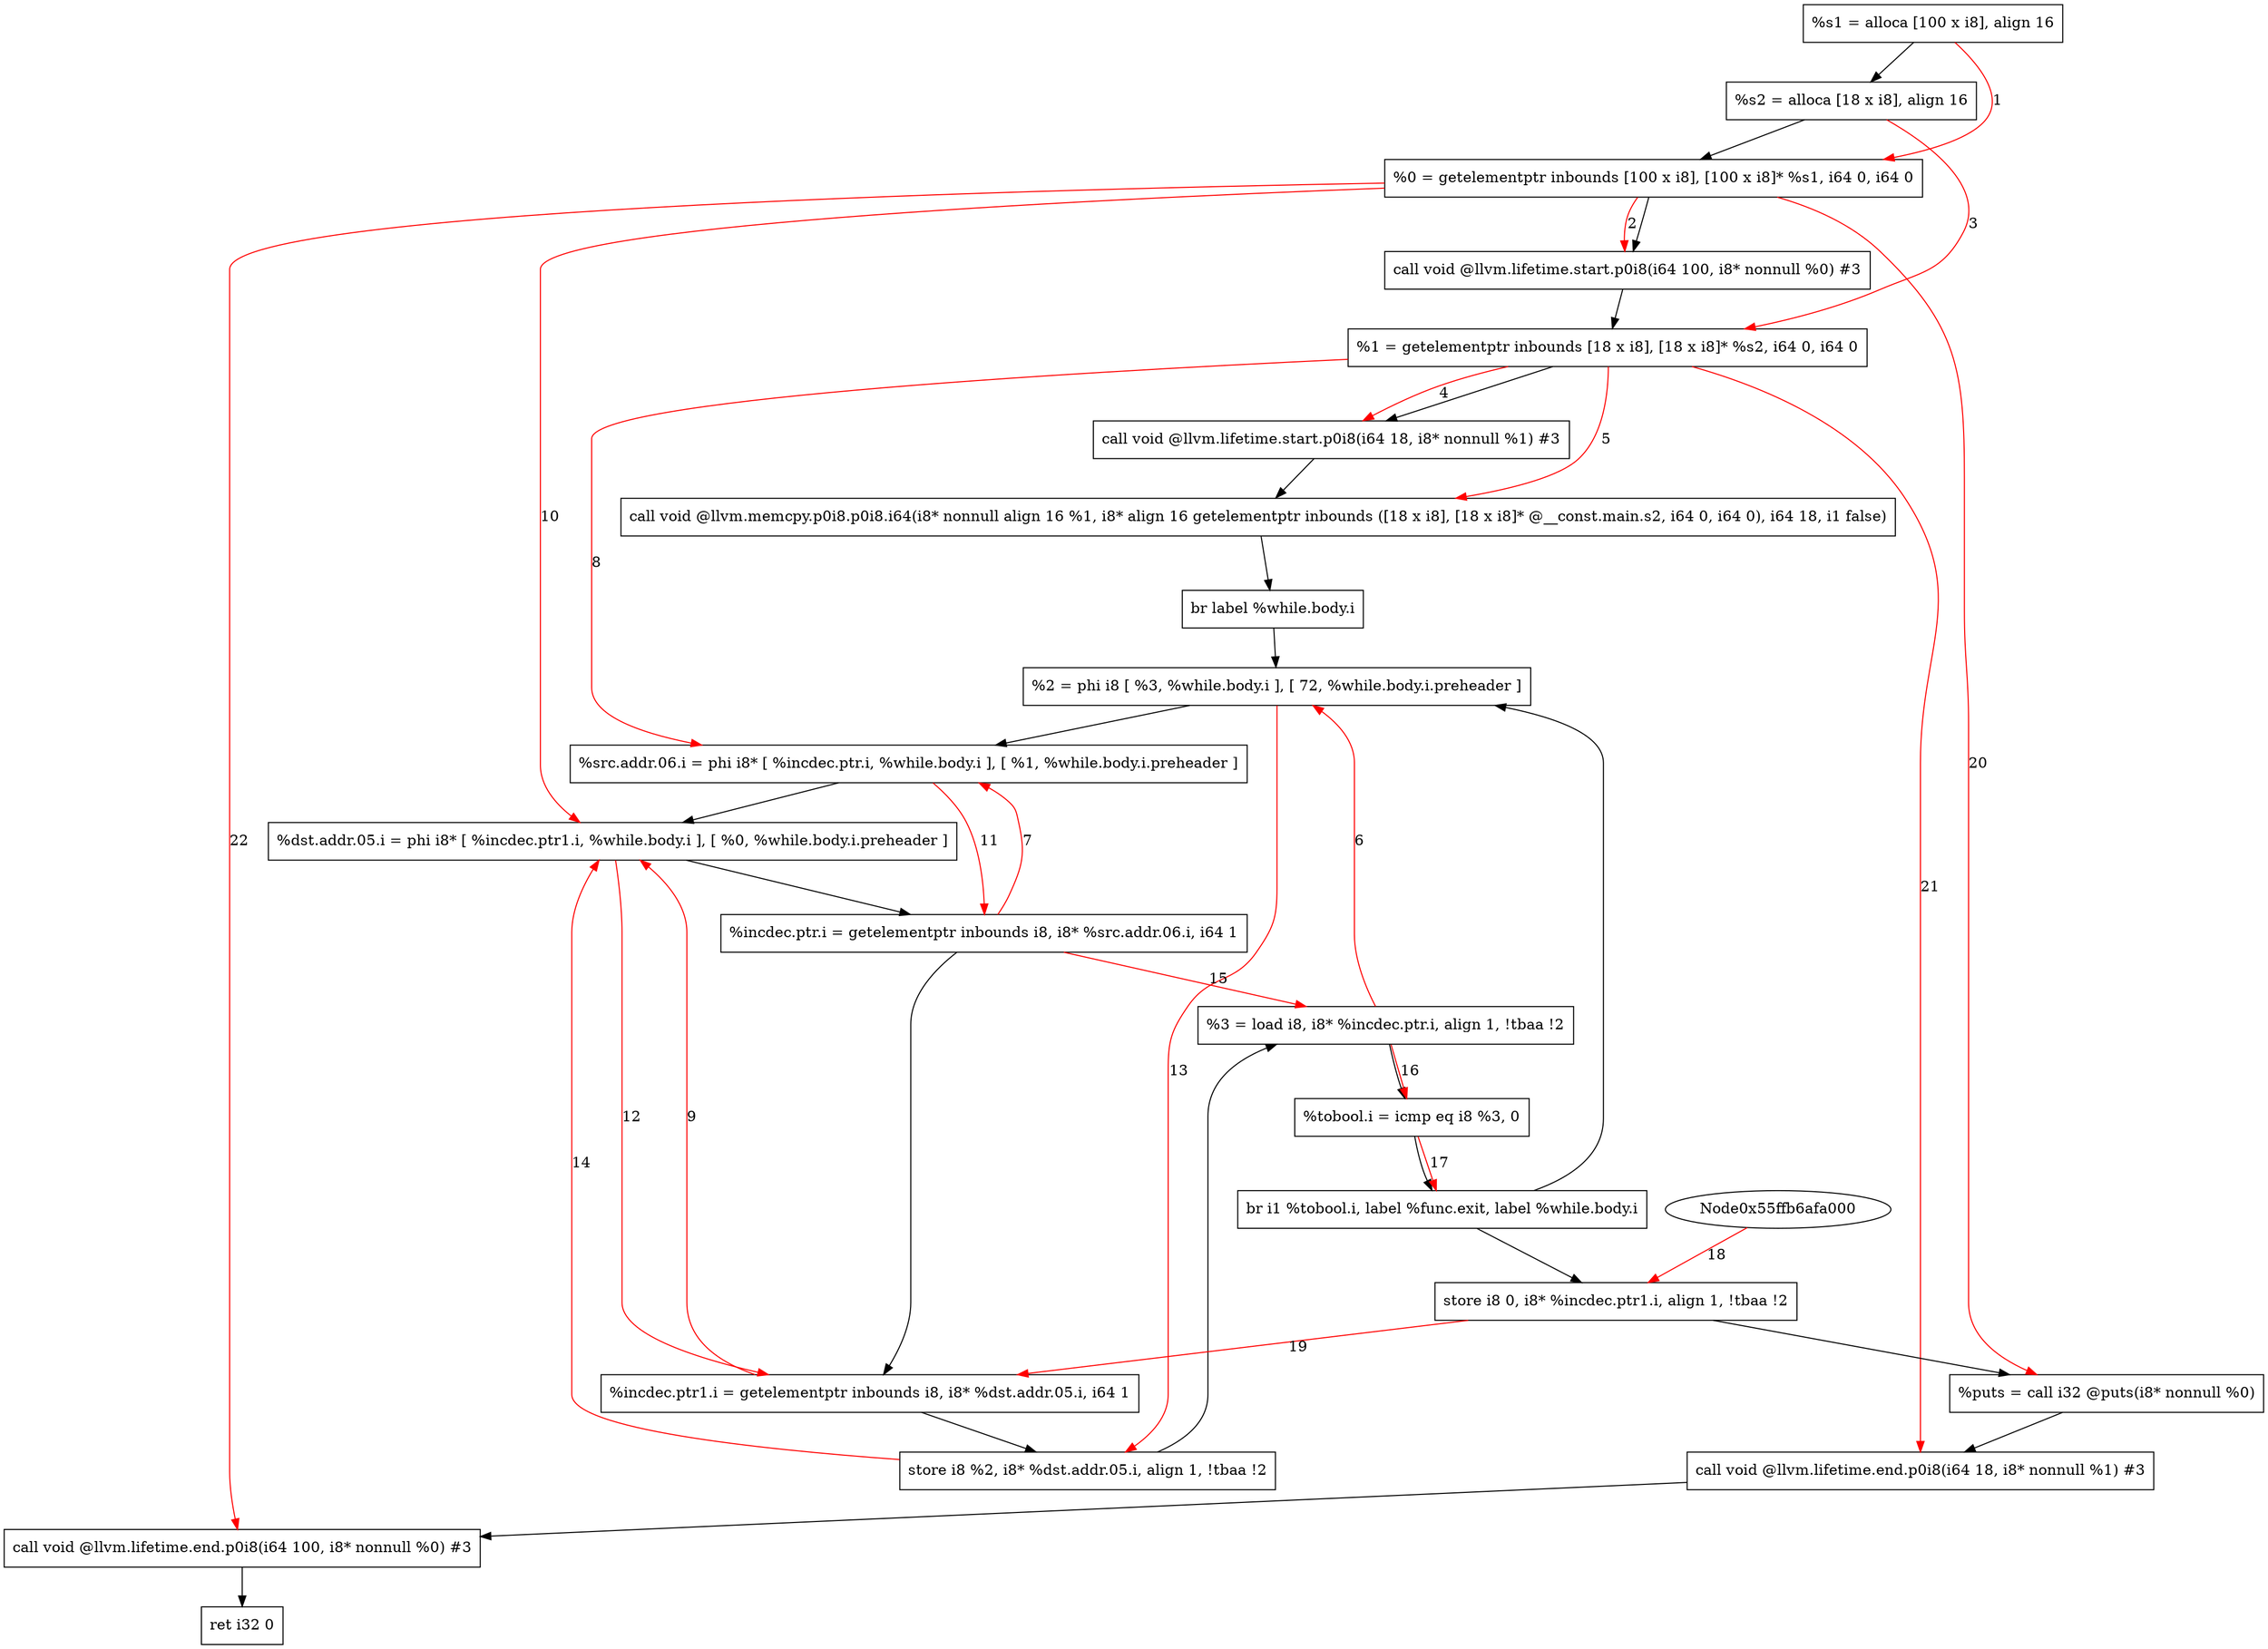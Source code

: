 digraph "CDFG for'main' function" {
	Node0x55ffb6afa158[shape=record, label="  %s1 = alloca [100 x i8], align 16"]
	Node0x55ffb6afa238[shape=record, label="  %s2 = alloca [18 x i8], align 16"]
	Node0x55ffb6afb278[shape=record, label="  %0 = getelementptr inbounds [100 x i8], [100 x i8]* %s1, i64 0, i64 0"]
	Node0x55ffb6afb698[shape=record, label="  call void @llvm.lifetime.start.p0i8(i64 100, i8* nonnull %0) #3"]
	Node0x55ffb6afb7a8[shape=record, label="  %1 = getelementptr inbounds [18 x i8], [18 x i8]* %s2, i64 0, i64 0"]
	Node0x55ffb6afb8e8[shape=record, label="  call void @llvm.lifetime.start.p0i8(i64 18, i8* nonnull %1) #3"]
	Node0x55ffb6afbf88[shape=record, label="  call void @llvm.memcpy.p0i8.p0i8.i64(i8* nonnull align 16 %1, i8* align 16 getelementptr inbounds ([18 x i8], [18 x i8]* @__const.main.s2, i64 0, i64 0), i64 18, i1 false)"]
	Node0x55ffb6afc0f8[shape=record, label="  br label %while.body.i"]
	Node0x55ffb6afc218[shape=record, label="  %2 = phi i8 [ %3, %while.body.i ], [ 72, %while.body.i.preheader ]"]
	Node0x55ffb6afc348[shape=record, label="  %src.addr.06.i = phi i8* [ %incdec.ptr.i, %while.body.i ], [ %1, %while.body.i.preheader ]"]
	Node0x55ffb6afc4d8[shape=record, label="  %dst.addr.05.i = phi i8* [ %incdec.ptr1.i, %while.body.i ], [ %0, %while.body.i.preheader ]"]
	Node0x55ffb6afc5a0[shape=record, label="  %incdec.ptr.i = getelementptr inbounds i8, i8* %src.addr.06.i, i64 1"]
	Node0x55ffb6afc620[shape=record, label="  %incdec.ptr1.i = getelementptr inbounds i8, i8* %dst.addr.05.i, i64 1"]
	Node0x55ffb6afc6a0[shape=record, label="  store i8 %2, i8* %dst.addr.05.i, align 1, !tbaa !2"]
	Node0x55ffb6afc428[shape=record, label="  %3 = load i8, i8* %incdec.ptr.i, align 1, !tbaa !2"]
	Node0x55ffb6afc720[shape=record, label="  %tobool.i = icmp eq i8 %3, 0"]
	Node0x55ffb6afc7f8[shape=record, label="  br i1 %tobool.i, label %func.exit, label %while.body.i"]
	Node0x55ffb6afc870[shape=record, label="  store i8 0, i8* %incdec.ptr1.i, align 1, !tbaa !2"]
	Node0x55ffb6afc980[shape=record, label="  %puts = call i32 @puts(i8* nonnull %0)"]
	Node0x55ffb6afcc18[shape=record, label="  call void @llvm.lifetime.end.p0i8(i64 18, i8* nonnull %1) #3"]
	Node0x55ffb6afcd78[shape=record, label="  call void @llvm.lifetime.end.p0i8(i64 100, i8* nonnull %0) #3"]
	Node0x55ffb6afce38[shape=record, label="  ret i32 0"]
	Node0x55ffb6afa158 -> Node0x55ffb6afa238
	Node0x55ffb6afa238 -> Node0x55ffb6afb278
	Node0x55ffb6afb278 -> Node0x55ffb6afb698
	Node0x55ffb6afb698 -> Node0x55ffb6afb7a8
	Node0x55ffb6afb7a8 -> Node0x55ffb6afb8e8
	Node0x55ffb6afb8e8 -> Node0x55ffb6afbf88
	Node0x55ffb6afbf88 -> Node0x55ffb6afc0f8
	Node0x55ffb6afc0f8 -> Node0x55ffb6afc218
	Node0x55ffb6afc218 -> Node0x55ffb6afc348
	Node0x55ffb6afc348 -> Node0x55ffb6afc4d8
	Node0x55ffb6afc4d8 -> Node0x55ffb6afc5a0
	Node0x55ffb6afc5a0 -> Node0x55ffb6afc620
	Node0x55ffb6afc620 -> Node0x55ffb6afc6a0
	Node0x55ffb6afc6a0 -> Node0x55ffb6afc428
	Node0x55ffb6afc428 -> Node0x55ffb6afc720
	Node0x55ffb6afc720 -> Node0x55ffb6afc7f8
	Node0x55ffb6afc7f8 -> Node0x55ffb6afc870
	Node0x55ffb6afc7f8 -> Node0x55ffb6afc218
	Node0x55ffb6afc870 -> Node0x55ffb6afc980
	Node0x55ffb6afc980 -> Node0x55ffb6afcc18
	Node0x55ffb6afcc18 -> Node0x55ffb6afcd78
	Node0x55ffb6afcd78 -> Node0x55ffb6afce38
edge [color=red]
	Node0x55ffb6afa158 -> Node0x55ffb6afb278[label="1"]
	Node0x55ffb6afb278 -> Node0x55ffb6afb698[label="2"]
	Node0x55ffb6afa238 -> Node0x55ffb6afb7a8[label="3"]
	Node0x55ffb6afb7a8 -> Node0x55ffb6afb8e8[label="4"]
	Node0x55ffb6afb7a8 -> Node0x55ffb6afbf88[label="5"]
	Node0x55ffb6afc428 -> Node0x55ffb6afc218[label="6"]
	Node0x55ffb6afc5a0 -> Node0x55ffb6afc348[label="7"]
	Node0x55ffb6afb7a8 -> Node0x55ffb6afc348[label="8"]
	Node0x55ffb6afc620 -> Node0x55ffb6afc4d8[label="9"]
	Node0x55ffb6afb278 -> Node0x55ffb6afc4d8[label="10"]
	Node0x55ffb6afc348 -> Node0x55ffb6afc5a0[label="11"]
	Node0x55ffb6afc4d8 -> Node0x55ffb6afc620[label="12"]
	Node0x55ffb6afc218 -> Node0x55ffb6afc6a0[label="13"]
	Node0x55ffb6afc6a0 -> Node0x55ffb6afc4d8[label="14"]
	Node0x55ffb6afc5a0 -> Node0x55ffb6afc428[label="15"]
	Node0x55ffb6afc428 -> Node0x55ffb6afc720[label="16"]
	Node0x55ffb6afc720 -> Node0x55ffb6afc7f8[label="17"]
	Node0x55ffb6afa000 -> Node0x55ffb6afc870[label="18"]
	Node0x55ffb6afc870 -> Node0x55ffb6afc620[label="19"]
	Node0x55ffb6afb278 -> Node0x55ffb6afc980[label="20"]
	Node0x55ffb6afb7a8 -> Node0x55ffb6afcc18[label="21"]
	Node0x55ffb6afb278 -> Node0x55ffb6afcd78[label="22"]
}
